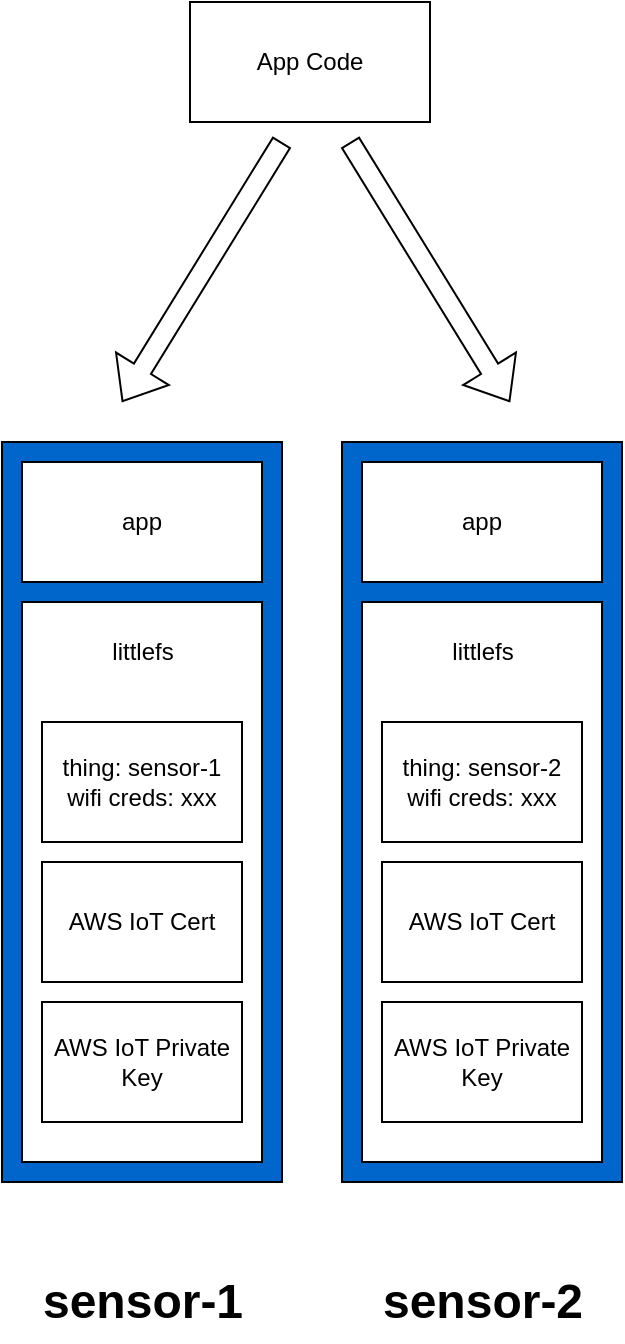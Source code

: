 <mxfile version="24.4.0" type="device">
  <diagram name="Page-1" id="OepIzGhkB-ejv6VEIF4h">
    <mxGraphModel dx="1434" dy="767" grid="1" gridSize="10" guides="1" tooltips="1" connect="1" arrows="1" fold="1" page="1" pageScale="1" pageWidth="827" pageHeight="1169" math="0" shadow="0">
      <root>
        <mxCell id="0" />
        <mxCell id="1" parent="0" />
        <mxCell id="bcvD4Ydbi_UGRiwHKlz3-16" value="" style="rounded=0;whiteSpace=wrap;html=1;fillColor=#0066CC;" vertex="1" parent="1">
          <mxGeometry x="370" y="280" width="140" height="370" as="geometry" />
        </mxCell>
        <mxCell id="bcvD4Ydbi_UGRiwHKlz3-15" value="" style="rounded=0;whiteSpace=wrap;html=1;fillColor=#0066CC;" vertex="1" parent="1">
          <mxGeometry x="200" y="280" width="140" height="370" as="geometry" />
        </mxCell>
        <mxCell id="bcvD4Ydbi_UGRiwHKlz3-1" value="app" style="rounded=0;whiteSpace=wrap;html=1;" vertex="1" parent="1">
          <mxGeometry x="210" y="290" width="120" height="60" as="geometry" />
        </mxCell>
        <mxCell id="bcvD4Ydbi_UGRiwHKlz3-2" value="app" style="rounded=0;whiteSpace=wrap;html=1;" vertex="1" parent="1">
          <mxGeometry x="380" y="290" width="120" height="60" as="geometry" />
        </mxCell>
        <mxCell id="bcvD4Ydbi_UGRiwHKlz3-3" value="" style="rounded=0;whiteSpace=wrap;align=center;labelPosition=center;verticalLabelPosition=top;verticalAlign=bottom;horizontal=1;html=1;" vertex="1" parent="1">
          <mxGeometry x="210" y="360" width="120" height="280" as="geometry" />
        </mxCell>
        <mxCell id="bcvD4Ydbi_UGRiwHKlz3-5" value="thing: sensor-1&lt;br&gt;wifi creds: xxx" style="rounded=0;whiteSpace=wrap;html=1;" vertex="1" parent="1">
          <mxGeometry x="220" y="420" width="100" height="60" as="geometry" />
        </mxCell>
        <mxCell id="bcvD4Ydbi_UGRiwHKlz3-6" value="sensor-1" style="text;strokeColor=none;fillColor=none;html=1;fontSize=24;fontStyle=1;verticalAlign=middle;align=center;" vertex="1" parent="1">
          <mxGeometry x="220" y="690" width="100" height="40" as="geometry" />
        </mxCell>
        <mxCell id="bcvD4Ydbi_UGRiwHKlz3-7" value="littlefs" style="text;html=1;align=center;verticalAlign=middle;resizable=0;points=[];autosize=1;strokeColor=none;fillColor=none;" vertex="1" parent="1">
          <mxGeometry x="245" y="370" width="50" height="30" as="geometry" />
        </mxCell>
        <mxCell id="bcvD4Ydbi_UGRiwHKlz3-8" value="AWS IoT Cert" style="rounded=0;whiteSpace=wrap;html=1;" vertex="1" parent="1">
          <mxGeometry x="220" y="490" width="100" height="60" as="geometry" />
        </mxCell>
        <mxCell id="bcvD4Ydbi_UGRiwHKlz3-9" value="AWS IoT Private Key" style="rounded=0;whiteSpace=wrap;html=1;" vertex="1" parent="1">
          <mxGeometry x="220" y="560" width="100" height="60" as="geometry" />
        </mxCell>
        <mxCell id="bcvD4Ydbi_UGRiwHKlz3-10" value="" style="rounded=0;whiteSpace=wrap;align=center;labelPosition=center;verticalLabelPosition=top;verticalAlign=bottom;horizontal=1;html=1;" vertex="1" parent="1">
          <mxGeometry x="380" y="360" width="120" height="280" as="geometry" />
        </mxCell>
        <mxCell id="bcvD4Ydbi_UGRiwHKlz3-11" value="thing: sensor-2&lt;br&gt;wifi creds: xxx" style="rounded=0;whiteSpace=wrap;html=1;" vertex="1" parent="1">
          <mxGeometry x="390" y="420" width="100" height="60" as="geometry" />
        </mxCell>
        <mxCell id="bcvD4Ydbi_UGRiwHKlz3-12" value="littlefs" style="text;html=1;align=center;verticalAlign=middle;resizable=0;points=[];autosize=1;strokeColor=none;fillColor=none;" vertex="1" parent="1">
          <mxGeometry x="415" y="370" width="50" height="30" as="geometry" />
        </mxCell>
        <mxCell id="bcvD4Ydbi_UGRiwHKlz3-13" value="AWS IoT Cert" style="rounded=0;whiteSpace=wrap;html=1;" vertex="1" parent="1">
          <mxGeometry x="390" y="490" width="100" height="60" as="geometry" />
        </mxCell>
        <mxCell id="bcvD4Ydbi_UGRiwHKlz3-14" value="AWS IoT Private Key" style="rounded=0;whiteSpace=wrap;html=1;" vertex="1" parent="1">
          <mxGeometry x="390" y="560" width="100" height="60" as="geometry" />
        </mxCell>
        <mxCell id="bcvD4Ydbi_UGRiwHKlz3-17" value="sensor-2" style="text;strokeColor=none;fillColor=none;html=1;fontSize=24;fontStyle=1;verticalAlign=middle;align=center;" vertex="1" parent="1">
          <mxGeometry x="390" y="690" width="100" height="40" as="geometry" />
        </mxCell>
        <mxCell id="bcvD4Ydbi_UGRiwHKlz3-18" value="App Code" style="rounded=0;whiteSpace=wrap;html=1;" vertex="1" parent="1">
          <mxGeometry x="294" y="60" width="120" height="60" as="geometry" />
        </mxCell>
        <mxCell id="bcvD4Ydbi_UGRiwHKlz3-19" value="" style="shape=flexArrow;endArrow=classic;html=1;rounded=0;" edge="1" parent="1">
          <mxGeometry width="50" height="50" relative="1" as="geometry">
            <mxPoint x="340" y="130" as="sourcePoint" />
            <mxPoint x="260" y="260" as="targetPoint" />
          </mxGeometry>
        </mxCell>
        <mxCell id="bcvD4Ydbi_UGRiwHKlz3-20" value="" style="shape=flexArrow;endArrow=classic;html=1;rounded=0;" edge="1" parent="1">
          <mxGeometry width="50" height="50" relative="1" as="geometry">
            <mxPoint x="374" y="130" as="sourcePoint" />
            <mxPoint x="454" y="260" as="targetPoint" />
          </mxGeometry>
        </mxCell>
      </root>
    </mxGraphModel>
  </diagram>
</mxfile>
